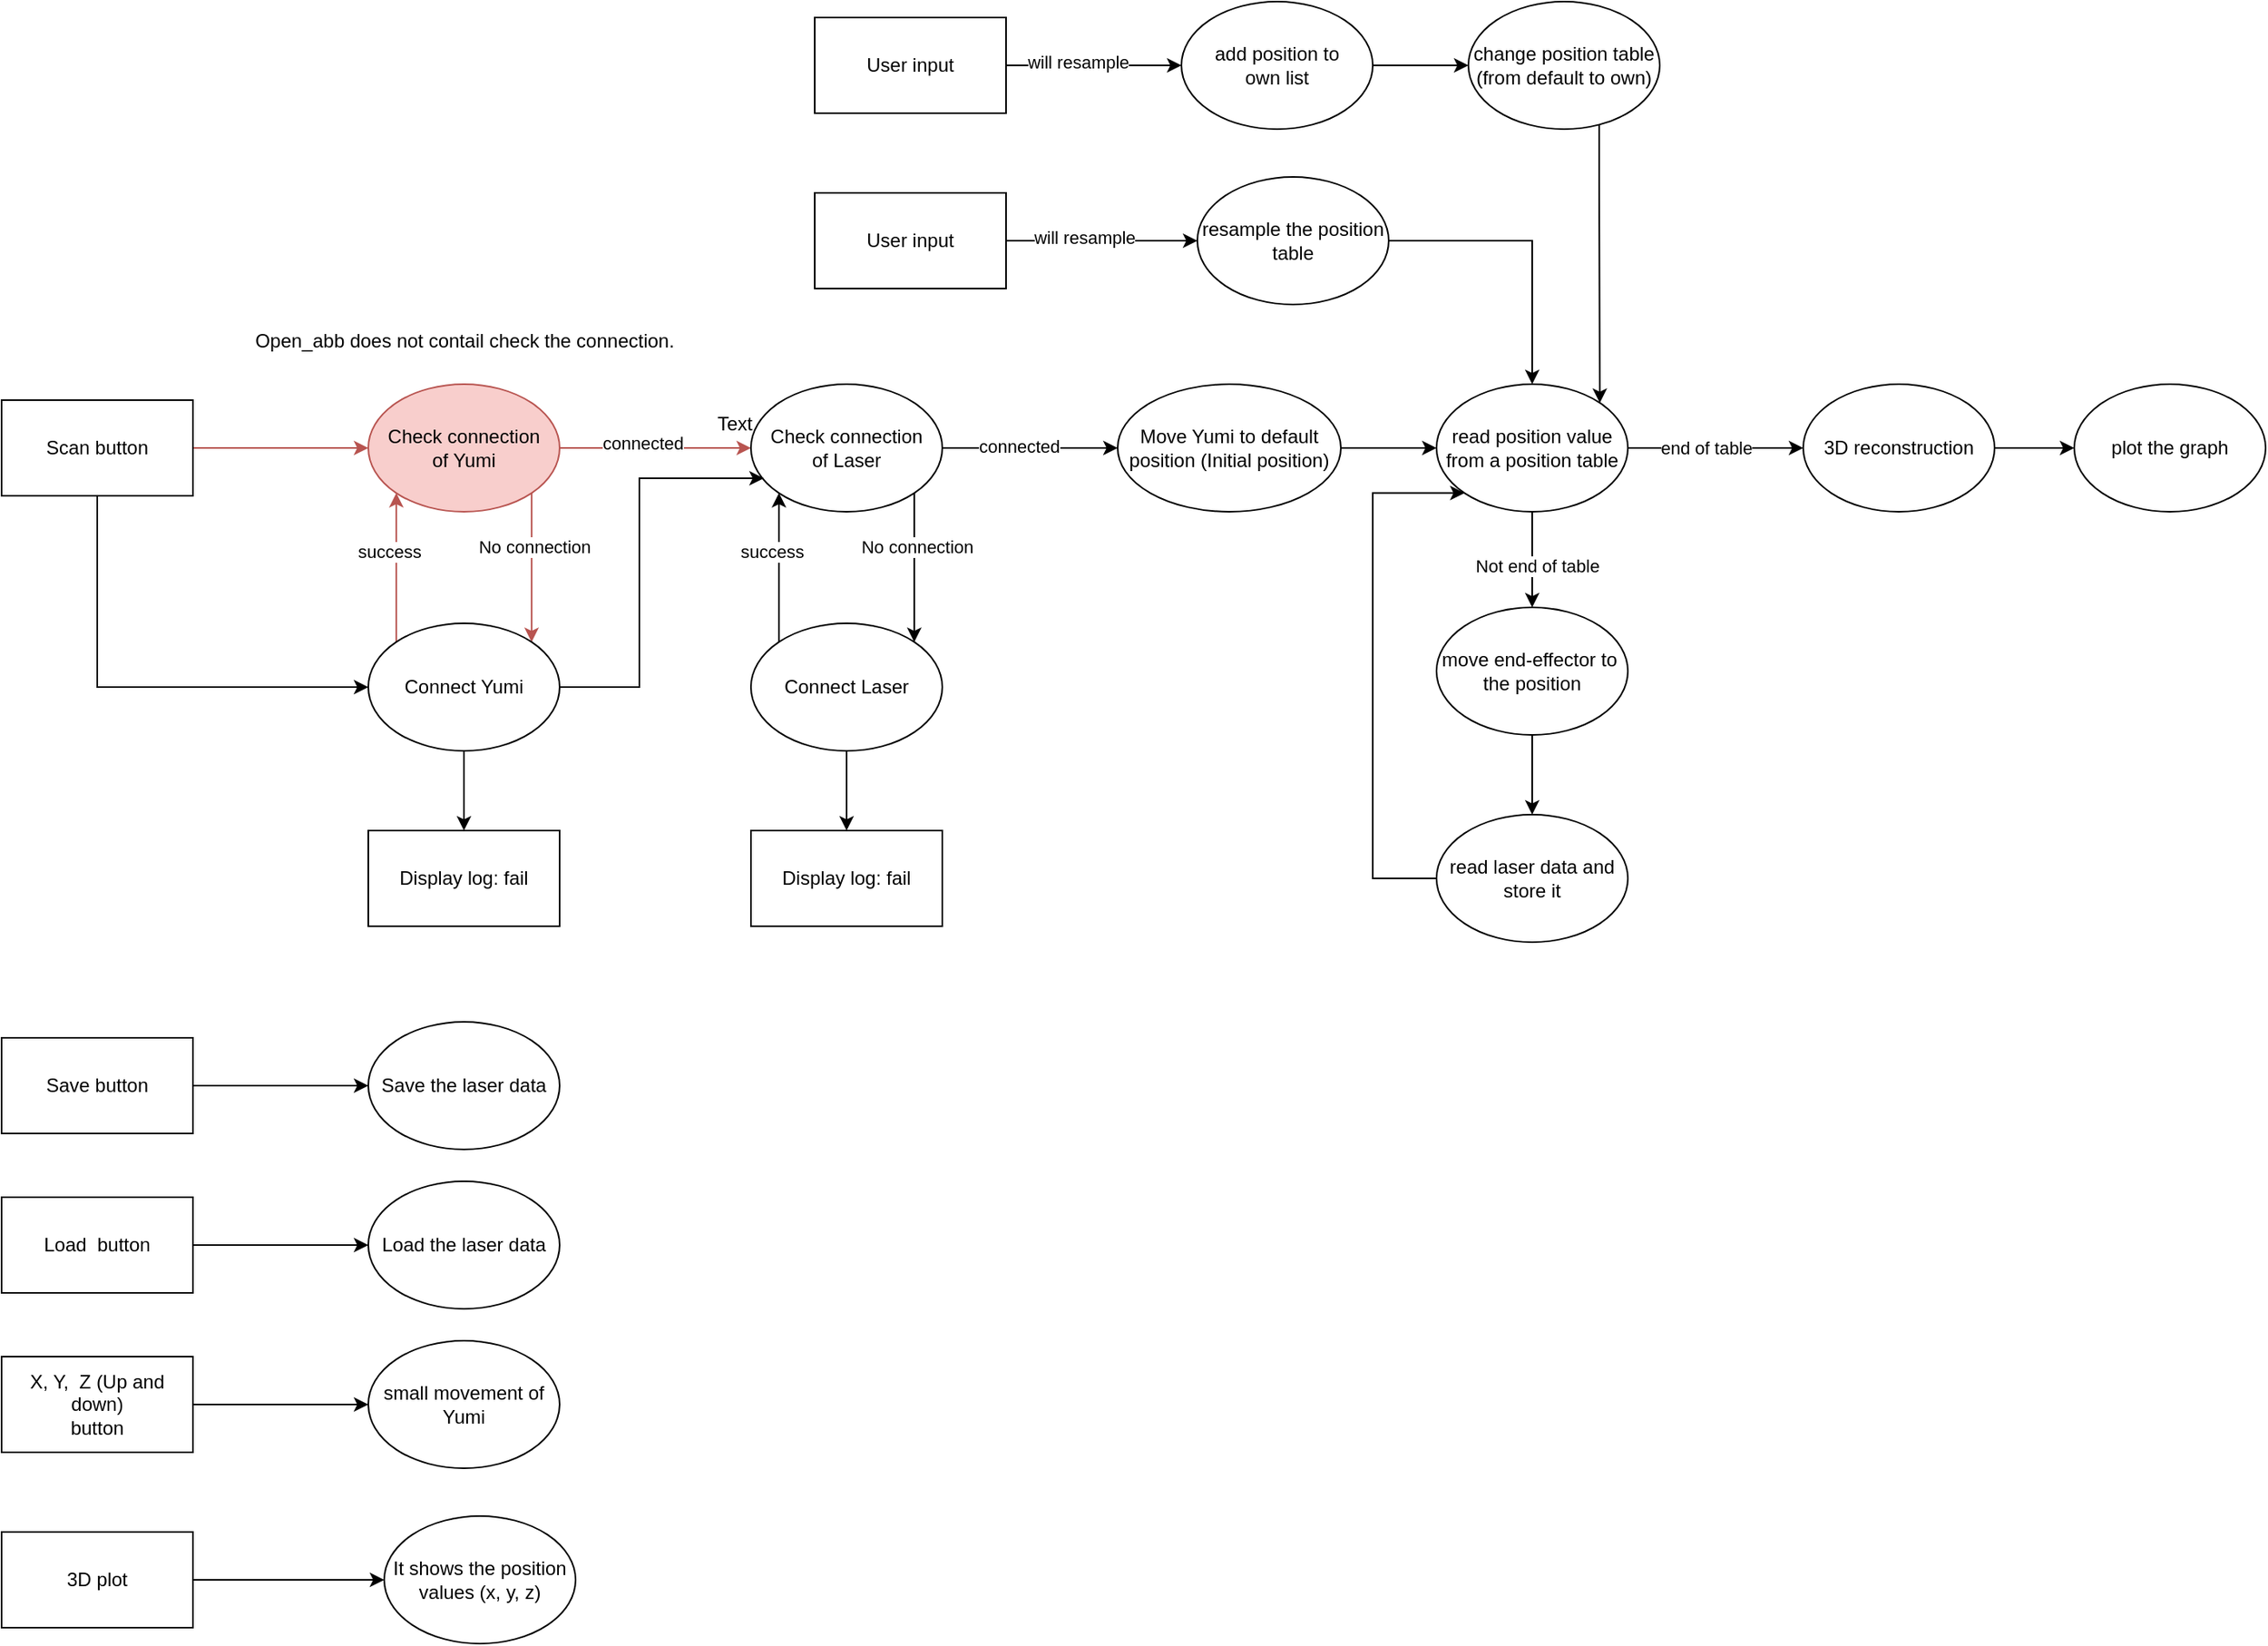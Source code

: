 <mxfile version="21.8.0" type="device">
  <diagram name="Page-1" id="y5EkqkRGudmOyvRt5nkQ">
    <mxGraphModel dx="2412" dy="1883" grid="1" gridSize="10" guides="1" tooltips="1" connect="1" arrows="1" fold="1" page="1" pageScale="1" pageWidth="850" pageHeight="1100" math="0" shadow="0">
      <root>
        <mxCell id="0" />
        <mxCell id="1" parent="0" />
        <mxCell id="B72tMtw-QqEQN7ghL_KD-3" style="edgeStyle=orthogonalEdgeStyle;rounded=0;orthogonalLoop=1;jettySize=auto;html=1;entryX=0;entryY=0.5;entryDx=0;entryDy=0;fillColor=#f8cecc;strokeColor=#b85450;" parent="1" source="B72tMtw-QqEQN7ghL_KD-1" target="B72tMtw-QqEQN7ghL_KD-2" edge="1">
          <mxGeometry relative="1" as="geometry" />
        </mxCell>
        <mxCell id="7fhEKdgtNi4JQcn33AU6-1" style="edgeStyle=orthogonalEdgeStyle;rounded=0;orthogonalLoop=1;jettySize=auto;html=1;entryX=0;entryY=0.5;entryDx=0;entryDy=0;exitX=0.5;exitY=1;exitDx=0;exitDy=0;" edge="1" parent="1" source="B72tMtw-QqEQN7ghL_KD-1" target="B72tMtw-QqEQN7ghL_KD-4">
          <mxGeometry relative="1" as="geometry">
            <mxPoint x="-270" y="240" as="sourcePoint" />
            <mxPoint x="-160" y="390" as="targetPoint" />
          </mxGeometry>
        </mxCell>
        <mxCell id="B72tMtw-QqEQN7ghL_KD-1" value="Scan button" style="rounded=0;whiteSpace=wrap;html=1;" parent="1" vertex="1">
          <mxGeometry x="-290" y="150" width="120" height="60" as="geometry" />
        </mxCell>
        <mxCell id="B72tMtw-QqEQN7ghL_KD-5" style="edgeStyle=orthogonalEdgeStyle;rounded=0;orthogonalLoop=1;jettySize=auto;html=1;exitX=1;exitY=1;exitDx=0;exitDy=0;entryX=1;entryY=0;entryDx=0;entryDy=0;fillColor=#f8cecc;strokeColor=#b85450;" parent="1" source="B72tMtw-QqEQN7ghL_KD-2" target="B72tMtw-QqEQN7ghL_KD-4" edge="1">
          <mxGeometry relative="1" as="geometry" />
        </mxCell>
        <mxCell id="B72tMtw-QqEQN7ghL_KD-7" value="No connection" style="edgeLabel;html=1;align=center;verticalAlign=middle;resizable=0;points=[];" parent="B72tMtw-QqEQN7ghL_KD-5" vertex="1" connectable="0">
          <mxGeometry x="-0.278" y="1" relative="1" as="geometry">
            <mxPoint as="offset" />
          </mxGeometry>
        </mxCell>
        <mxCell id="B72tMtw-QqEQN7ghL_KD-19" style="edgeStyle=orthogonalEdgeStyle;rounded=0;orthogonalLoop=1;jettySize=auto;html=1;fillColor=#f8cecc;strokeColor=#b85450;" parent="1" source="B72tMtw-QqEQN7ghL_KD-2" target="B72tMtw-QqEQN7ghL_KD-13" edge="1">
          <mxGeometry relative="1" as="geometry" />
        </mxCell>
        <mxCell id="B72tMtw-QqEQN7ghL_KD-20" value="connected" style="edgeLabel;html=1;align=center;verticalAlign=middle;resizable=0;points=[];" parent="B72tMtw-QqEQN7ghL_KD-19" vertex="1" connectable="0">
          <mxGeometry x="-0.133" y="3" relative="1" as="geometry">
            <mxPoint as="offset" />
          </mxGeometry>
        </mxCell>
        <mxCell id="B72tMtw-QqEQN7ghL_KD-2" value="Check connection&lt;br&gt;of Yumi" style="ellipse;whiteSpace=wrap;html=1;fillColor=#f8cecc;strokeColor=#b85450;" parent="1" vertex="1">
          <mxGeometry x="-60" y="140" width="120" height="80" as="geometry" />
        </mxCell>
        <mxCell id="B72tMtw-QqEQN7ghL_KD-6" style="edgeStyle=orthogonalEdgeStyle;rounded=0;orthogonalLoop=1;jettySize=auto;html=1;exitX=0;exitY=0;exitDx=0;exitDy=0;entryX=0;entryY=1;entryDx=0;entryDy=0;curved=1;fillColor=#f8cecc;strokeColor=#b85450;" parent="1" source="B72tMtw-QqEQN7ghL_KD-4" target="B72tMtw-QqEQN7ghL_KD-2" edge="1">
          <mxGeometry relative="1" as="geometry" />
        </mxCell>
        <mxCell id="B72tMtw-QqEQN7ghL_KD-8" value="success" style="edgeLabel;html=1;align=center;verticalAlign=middle;resizable=0;points=[];" parent="B72tMtw-QqEQN7ghL_KD-6" vertex="1" connectable="0">
          <mxGeometry x="0.214" y="5" relative="1" as="geometry">
            <mxPoint as="offset" />
          </mxGeometry>
        </mxCell>
        <mxCell id="B72tMtw-QqEQN7ghL_KD-10" style="edgeStyle=orthogonalEdgeStyle;rounded=0;orthogonalLoop=1;jettySize=auto;html=1;entryX=0.5;entryY=0;entryDx=0;entryDy=0;" parent="1" source="B72tMtw-QqEQN7ghL_KD-4" target="B72tMtw-QqEQN7ghL_KD-9" edge="1">
          <mxGeometry relative="1" as="geometry" />
        </mxCell>
        <mxCell id="B72tMtw-QqEQN7ghL_KD-4" value="Connect Yumi" style="ellipse;whiteSpace=wrap;html=1;" parent="1" vertex="1">
          <mxGeometry x="-60" y="290" width="120" height="80" as="geometry" />
        </mxCell>
        <mxCell id="B72tMtw-QqEQN7ghL_KD-9" value="Display log: fail" style="rounded=0;whiteSpace=wrap;html=1;" parent="1" vertex="1">
          <mxGeometry x="-60" y="420" width="120" height="60" as="geometry" />
        </mxCell>
        <mxCell id="B72tMtw-QqEQN7ghL_KD-11" style="edgeStyle=orthogonalEdgeStyle;rounded=0;orthogonalLoop=1;jettySize=auto;html=1;exitX=1;exitY=1;exitDx=0;exitDy=0;entryX=1;entryY=0;entryDx=0;entryDy=0;" parent="1" source="B72tMtw-QqEQN7ghL_KD-13" target="B72tMtw-QqEQN7ghL_KD-17" edge="1">
          <mxGeometry relative="1" as="geometry" />
        </mxCell>
        <mxCell id="B72tMtw-QqEQN7ghL_KD-12" value="No connection" style="edgeLabel;html=1;align=center;verticalAlign=middle;resizable=0;points=[];" parent="B72tMtw-QqEQN7ghL_KD-11" vertex="1" connectable="0">
          <mxGeometry x="-0.278" y="1" relative="1" as="geometry">
            <mxPoint as="offset" />
          </mxGeometry>
        </mxCell>
        <mxCell id="B72tMtw-QqEQN7ghL_KD-22" style="edgeStyle=orthogonalEdgeStyle;rounded=0;orthogonalLoop=1;jettySize=auto;html=1;" parent="1" source="B72tMtw-QqEQN7ghL_KD-13" target="B72tMtw-QqEQN7ghL_KD-21" edge="1">
          <mxGeometry relative="1" as="geometry" />
        </mxCell>
        <mxCell id="B72tMtw-QqEQN7ghL_KD-23" value="connected" style="edgeLabel;html=1;align=center;verticalAlign=middle;resizable=0;points=[];" parent="B72tMtw-QqEQN7ghL_KD-22" vertex="1" connectable="0">
          <mxGeometry x="-0.125" y="1" relative="1" as="geometry">
            <mxPoint as="offset" />
          </mxGeometry>
        </mxCell>
        <mxCell id="B72tMtw-QqEQN7ghL_KD-13" value="Check connection&lt;br&gt;of Laser" style="ellipse;whiteSpace=wrap;html=1;" parent="1" vertex="1">
          <mxGeometry x="180" y="140" width="120" height="80" as="geometry" />
        </mxCell>
        <mxCell id="B72tMtw-QqEQN7ghL_KD-14" style="edgeStyle=orthogonalEdgeStyle;rounded=0;orthogonalLoop=1;jettySize=auto;html=1;exitX=0;exitY=0;exitDx=0;exitDy=0;entryX=0;entryY=1;entryDx=0;entryDy=0;curved=1;" parent="1" source="B72tMtw-QqEQN7ghL_KD-17" target="B72tMtw-QqEQN7ghL_KD-13" edge="1">
          <mxGeometry relative="1" as="geometry" />
        </mxCell>
        <mxCell id="B72tMtw-QqEQN7ghL_KD-15" value="success" style="edgeLabel;html=1;align=center;verticalAlign=middle;resizable=0;points=[];" parent="B72tMtw-QqEQN7ghL_KD-14" vertex="1" connectable="0">
          <mxGeometry x="0.214" y="5" relative="1" as="geometry">
            <mxPoint as="offset" />
          </mxGeometry>
        </mxCell>
        <mxCell id="B72tMtw-QqEQN7ghL_KD-16" style="edgeStyle=orthogonalEdgeStyle;rounded=0;orthogonalLoop=1;jettySize=auto;html=1;entryX=0.5;entryY=0;entryDx=0;entryDy=0;" parent="1" source="B72tMtw-QqEQN7ghL_KD-17" target="B72tMtw-QqEQN7ghL_KD-18" edge="1">
          <mxGeometry relative="1" as="geometry" />
        </mxCell>
        <mxCell id="B72tMtw-QqEQN7ghL_KD-17" value="Connect Laser" style="ellipse;whiteSpace=wrap;html=1;" parent="1" vertex="1">
          <mxGeometry x="180" y="290" width="120" height="80" as="geometry" />
        </mxCell>
        <mxCell id="B72tMtw-QqEQN7ghL_KD-18" value="Display log: fail" style="rounded=0;whiteSpace=wrap;html=1;" parent="1" vertex="1">
          <mxGeometry x="180" y="420" width="120" height="60" as="geometry" />
        </mxCell>
        <mxCell id="B72tMtw-QqEQN7ghL_KD-25" style="edgeStyle=orthogonalEdgeStyle;rounded=0;orthogonalLoop=1;jettySize=auto;html=1;exitX=1;exitY=0.5;exitDx=0;exitDy=0;" parent="1" source="B72tMtw-QqEQN7ghL_KD-21" target="B72tMtw-QqEQN7ghL_KD-24" edge="1">
          <mxGeometry relative="1" as="geometry" />
        </mxCell>
        <mxCell id="B72tMtw-QqEQN7ghL_KD-21" value="Move Yumi to default position (Initial position)" style="ellipse;whiteSpace=wrap;html=1;" parent="1" vertex="1">
          <mxGeometry x="410" y="140" width="140" height="80" as="geometry" />
        </mxCell>
        <mxCell id="B72tMtw-QqEQN7ghL_KD-32" style="edgeStyle=orthogonalEdgeStyle;rounded=0;orthogonalLoop=1;jettySize=auto;html=1;entryX=0.5;entryY=0;entryDx=0;entryDy=0;" parent="1" source="B72tMtw-QqEQN7ghL_KD-24" target="B72tMtw-QqEQN7ghL_KD-26" edge="1">
          <mxGeometry relative="1" as="geometry" />
        </mxCell>
        <mxCell id="B72tMtw-QqEQN7ghL_KD-34" value="Not end of table" style="edgeLabel;html=1;align=center;verticalAlign=middle;resizable=0;points=[];" parent="B72tMtw-QqEQN7ghL_KD-32" vertex="1" connectable="0">
          <mxGeometry x="0.133" y="3" relative="1" as="geometry">
            <mxPoint as="offset" />
          </mxGeometry>
        </mxCell>
        <mxCell id="B72tMtw-QqEQN7ghL_KD-24" value="read position value from a position table" style="ellipse;whiteSpace=wrap;html=1;" parent="1" vertex="1">
          <mxGeometry x="610" y="140" width="120" height="80" as="geometry" />
        </mxCell>
        <mxCell id="B72tMtw-QqEQN7ghL_KD-29" style="edgeStyle=orthogonalEdgeStyle;rounded=0;orthogonalLoop=1;jettySize=auto;html=1;exitX=1;exitY=0.5;exitDx=0;exitDy=0;entryX=0;entryY=0.5;entryDx=0;entryDy=0;" parent="1" source="B72tMtw-QqEQN7ghL_KD-24" target="B72tMtw-QqEQN7ghL_KD-28" edge="1">
          <mxGeometry relative="1" as="geometry" />
        </mxCell>
        <mxCell id="B72tMtw-QqEQN7ghL_KD-30" value="end of table" style="edgeLabel;html=1;align=center;verticalAlign=middle;resizable=0;points=[];" parent="B72tMtw-QqEQN7ghL_KD-29" vertex="1" connectable="0">
          <mxGeometry x="-0.425" y="2" relative="1" as="geometry">
            <mxPoint x="17" y="2" as="offset" />
          </mxGeometry>
        </mxCell>
        <mxCell id="B72tMtw-QqEQN7ghL_KD-35" style="edgeStyle=orthogonalEdgeStyle;rounded=0;orthogonalLoop=1;jettySize=auto;html=1;entryX=0.5;entryY=0;entryDx=0;entryDy=0;" parent="1" source="B72tMtw-QqEQN7ghL_KD-26" target="B72tMtw-QqEQN7ghL_KD-31" edge="1">
          <mxGeometry relative="1" as="geometry" />
        </mxCell>
        <mxCell id="B72tMtw-QqEQN7ghL_KD-26" value="move end-effector to&amp;nbsp; the position" style="ellipse;whiteSpace=wrap;html=1;" parent="1" vertex="1">
          <mxGeometry x="610" y="280" width="120" height="80" as="geometry" />
        </mxCell>
        <mxCell id="355qwk3pFSdDTDoqX-rl-2" style="edgeStyle=orthogonalEdgeStyle;rounded=0;orthogonalLoop=1;jettySize=auto;html=1;" parent="1" source="B72tMtw-QqEQN7ghL_KD-28" target="355qwk3pFSdDTDoqX-rl-1" edge="1">
          <mxGeometry relative="1" as="geometry" />
        </mxCell>
        <mxCell id="B72tMtw-QqEQN7ghL_KD-28" value="3D reconstruction" style="ellipse;whiteSpace=wrap;html=1;" parent="1" vertex="1">
          <mxGeometry x="840" y="140" width="120" height="80" as="geometry" />
        </mxCell>
        <mxCell id="B72tMtw-QqEQN7ghL_KD-36" style="edgeStyle=orthogonalEdgeStyle;rounded=0;orthogonalLoop=1;jettySize=auto;html=1;entryX=0;entryY=1;entryDx=0;entryDy=0;" parent="1" source="B72tMtw-QqEQN7ghL_KD-31" target="B72tMtw-QqEQN7ghL_KD-24" edge="1">
          <mxGeometry relative="1" as="geometry">
            <Array as="points">
              <mxPoint x="570" y="450" />
              <mxPoint x="570" y="208" />
            </Array>
          </mxGeometry>
        </mxCell>
        <mxCell id="B72tMtw-QqEQN7ghL_KD-31" value="read laser data and store it" style="ellipse;whiteSpace=wrap;html=1;" parent="1" vertex="1">
          <mxGeometry x="610" y="410" width="120" height="80" as="geometry" />
        </mxCell>
        <mxCell id="B72tMtw-QqEQN7ghL_KD-39" style="edgeStyle=orthogonalEdgeStyle;rounded=0;orthogonalLoop=1;jettySize=auto;html=1;entryX=0;entryY=0.5;entryDx=0;entryDy=0;" parent="1" source="B72tMtw-QqEQN7ghL_KD-37" target="B72tMtw-QqEQN7ghL_KD-38" edge="1">
          <mxGeometry relative="1" as="geometry" />
        </mxCell>
        <mxCell id="B72tMtw-QqEQN7ghL_KD-40" value="will resample" style="edgeLabel;html=1;align=center;verticalAlign=middle;resizable=0;points=[];" parent="B72tMtw-QqEQN7ghL_KD-39" vertex="1" connectable="0">
          <mxGeometry x="-0.186" y="2" relative="1" as="geometry">
            <mxPoint as="offset" />
          </mxGeometry>
        </mxCell>
        <mxCell id="B72tMtw-QqEQN7ghL_KD-37" value="User input" style="rounded=0;whiteSpace=wrap;html=1;" parent="1" vertex="1">
          <mxGeometry x="220" y="20" width="120" height="60" as="geometry" />
        </mxCell>
        <mxCell id="B72tMtw-QqEQN7ghL_KD-41" style="edgeStyle=orthogonalEdgeStyle;rounded=0;orthogonalLoop=1;jettySize=auto;html=1;entryX=0.5;entryY=0;entryDx=0;entryDy=0;" parent="1" source="B72tMtw-QqEQN7ghL_KD-38" target="B72tMtw-QqEQN7ghL_KD-24" edge="1">
          <mxGeometry relative="1" as="geometry">
            <mxPoint x="670" y="40" as="targetPoint" />
            <Array as="points">
              <mxPoint x="670" y="50" />
            </Array>
          </mxGeometry>
        </mxCell>
        <mxCell id="B72tMtw-QqEQN7ghL_KD-38" value="resample the position table" style="ellipse;whiteSpace=wrap;html=1;" parent="1" vertex="1">
          <mxGeometry x="460" y="10" width="120" height="80" as="geometry" />
        </mxCell>
        <mxCell id="B72tMtw-QqEQN7ghL_KD-42" style="edgeStyle=orthogonalEdgeStyle;rounded=0;orthogonalLoop=1;jettySize=auto;html=1;entryX=0;entryY=0.5;entryDx=0;entryDy=0;" parent="1" source="B72tMtw-QqEQN7ghL_KD-44" target="B72tMtw-QqEQN7ghL_KD-45" edge="1">
          <mxGeometry relative="1" as="geometry" />
        </mxCell>
        <mxCell id="B72tMtw-QqEQN7ghL_KD-43" value="will resample" style="edgeLabel;html=1;align=center;verticalAlign=middle;resizable=0;points=[];" parent="B72tMtw-QqEQN7ghL_KD-42" vertex="1" connectable="0">
          <mxGeometry x="-0.186" y="2" relative="1" as="geometry">
            <mxPoint as="offset" />
          </mxGeometry>
        </mxCell>
        <mxCell id="B72tMtw-QqEQN7ghL_KD-44" value="User input" style="rounded=0;whiteSpace=wrap;html=1;" parent="1" vertex="1">
          <mxGeometry x="220" y="-90" width="120" height="60" as="geometry" />
        </mxCell>
        <mxCell id="B72tMtw-QqEQN7ghL_KD-54" style="edgeStyle=orthogonalEdgeStyle;rounded=0;orthogonalLoop=1;jettySize=auto;html=1;entryX=0;entryY=0.5;entryDx=0;entryDy=0;" parent="1" source="B72tMtw-QqEQN7ghL_KD-45" target="B72tMtw-QqEQN7ghL_KD-53" edge="1">
          <mxGeometry relative="1" as="geometry" />
        </mxCell>
        <mxCell id="B72tMtw-QqEQN7ghL_KD-45" value="add position to &lt;br&gt;own list" style="ellipse;whiteSpace=wrap;html=1;" parent="1" vertex="1">
          <mxGeometry x="450" y="-100" width="120" height="80" as="geometry" />
        </mxCell>
        <mxCell id="B72tMtw-QqEQN7ghL_KD-55" style="edgeStyle=orthogonalEdgeStyle;rounded=0;orthogonalLoop=1;jettySize=auto;html=1;entryX=1;entryY=0;entryDx=0;entryDy=0;" parent="1" source="B72tMtw-QqEQN7ghL_KD-53" target="B72tMtw-QqEQN7ghL_KD-24" edge="1">
          <mxGeometry relative="1" as="geometry">
            <Array as="points">
              <mxPoint x="712" y="10" />
              <mxPoint x="712" y="10" />
            </Array>
          </mxGeometry>
        </mxCell>
        <mxCell id="B72tMtw-QqEQN7ghL_KD-53" value="change position table&lt;br&gt;(from default to own)" style="ellipse;whiteSpace=wrap;html=1;" parent="1" vertex="1">
          <mxGeometry x="630" y="-100" width="120" height="80" as="geometry" />
        </mxCell>
        <mxCell id="355qwk3pFSdDTDoqX-rl-1" value="plot the graph" style="ellipse;whiteSpace=wrap;html=1;" parent="1" vertex="1">
          <mxGeometry x="1010" y="140" width="120" height="80" as="geometry" />
        </mxCell>
        <mxCell id="355qwk3pFSdDTDoqX-rl-5" style="edgeStyle=orthogonalEdgeStyle;rounded=0;orthogonalLoop=1;jettySize=auto;html=1;" parent="1" source="355qwk3pFSdDTDoqX-rl-3" target="355qwk3pFSdDTDoqX-rl-4" edge="1">
          <mxGeometry relative="1" as="geometry" />
        </mxCell>
        <mxCell id="355qwk3pFSdDTDoqX-rl-3" value="Save button" style="rounded=0;whiteSpace=wrap;html=1;" parent="1" vertex="1">
          <mxGeometry x="-290" y="550" width="120" height="60" as="geometry" />
        </mxCell>
        <mxCell id="355qwk3pFSdDTDoqX-rl-4" value="Save the laser data" style="ellipse;whiteSpace=wrap;html=1;" parent="1" vertex="1">
          <mxGeometry x="-60" y="540" width="120" height="80" as="geometry" />
        </mxCell>
        <mxCell id="355qwk3pFSdDTDoqX-rl-6" style="edgeStyle=orthogonalEdgeStyle;rounded=0;orthogonalLoop=1;jettySize=auto;html=1;" parent="1" source="355qwk3pFSdDTDoqX-rl-7" target="355qwk3pFSdDTDoqX-rl-8" edge="1">
          <mxGeometry relative="1" as="geometry" />
        </mxCell>
        <mxCell id="355qwk3pFSdDTDoqX-rl-7" value="Load&amp;nbsp; button" style="rounded=0;whiteSpace=wrap;html=1;" parent="1" vertex="1">
          <mxGeometry x="-290" y="650" width="120" height="60" as="geometry" />
        </mxCell>
        <mxCell id="355qwk3pFSdDTDoqX-rl-8" value="Load the laser data" style="ellipse;whiteSpace=wrap;html=1;" parent="1" vertex="1">
          <mxGeometry x="-60" y="640" width="120" height="80" as="geometry" />
        </mxCell>
        <mxCell id="355qwk3pFSdDTDoqX-rl-11" style="edgeStyle=orthogonalEdgeStyle;rounded=0;orthogonalLoop=1;jettySize=auto;html=1;" parent="1" source="355qwk3pFSdDTDoqX-rl-9" target="355qwk3pFSdDTDoqX-rl-10" edge="1">
          <mxGeometry relative="1" as="geometry" />
        </mxCell>
        <mxCell id="355qwk3pFSdDTDoqX-rl-9" value="X, Y,&amp;nbsp; Z (Up and down)&lt;br&gt;button&lt;br&gt; " style="rounded=0;whiteSpace=wrap;html=1;" parent="1" vertex="1">
          <mxGeometry x="-290" y="750" width="120" height="60" as="geometry" />
        </mxCell>
        <mxCell id="355qwk3pFSdDTDoqX-rl-10" value="small movement of Yumi" style="ellipse;whiteSpace=wrap;html=1;" parent="1" vertex="1">
          <mxGeometry x="-60" y="740" width="120" height="80" as="geometry" />
        </mxCell>
        <mxCell id="355qwk3pFSdDTDoqX-rl-14" style="edgeStyle=orthogonalEdgeStyle;rounded=0;orthogonalLoop=1;jettySize=auto;html=1;entryX=0;entryY=0.5;entryDx=0;entryDy=0;" parent="1" source="355qwk3pFSdDTDoqX-rl-12" target="355qwk3pFSdDTDoqX-rl-13" edge="1">
          <mxGeometry relative="1" as="geometry" />
        </mxCell>
        <mxCell id="355qwk3pFSdDTDoqX-rl-12" value="3D plot " style="rounded=0;whiteSpace=wrap;html=1;" parent="1" vertex="1">
          <mxGeometry x="-290" y="860" width="120" height="60" as="geometry" />
        </mxCell>
        <mxCell id="355qwk3pFSdDTDoqX-rl-13" value="It shows the position values (x, y, z)" style="ellipse;whiteSpace=wrap;html=1;" parent="1" vertex="1">
          <mxGeometry x="-50" y="850" width="120" height="80" as="geometry" />
        </mxCell>
        <mxCell id="7fhEKdgtNi4JQcn33AU6-2" value="Text" style="text;html=1;strokeColor=none;fillColor=none;align=center;verticalAlign=middle;whiteSpace=wrap;rounded=0;" vertex="1" parent="1">
          <mxGeometry x="140" y="150" width="60" height="30" as="geometry" />
        </mxCell>
        <mxCell id="7fhEKdgtNi4JQcn33AU6-3" value="Open_abb does not contail check the connection." style="text;html=1;align=center;verticalAlign=middle;resizable=0;points=[];autosize=1;strokeColor=none;fillColor=none;" vertex="1" parent="1">
          <mxGeometry x="-140" y="98" width="280" height="30" as="geometry" />
        </mxCell>
        <mxCell id="7fhEKdgtNi4JQcn33AU6-4" style="edgeStyle=orthogonalEdgeStyle;rounded=0;orthogonalLoop=1;jettySize=auto;html=1;entryX=0.067;entryY=0.738;entryDx=0;entryDy=0;entryPerimeter=0;" edge="1" parent="1" source="B72tMtw-QqEQN7ghL_KD-4" target="B72tMtw-QqEQN7ghL_KD-13">
          <mxGeometry relative="1" as="geometry">
            <Array as="points">
              <mxPoint x="110" y="330" />
              <mxPoint x="110" y="199" />
            </Array>
          </mxGeometry>
        </mxCell>
      </root>
    </mxGraphModel>
  </diagram>
</mxfile>
